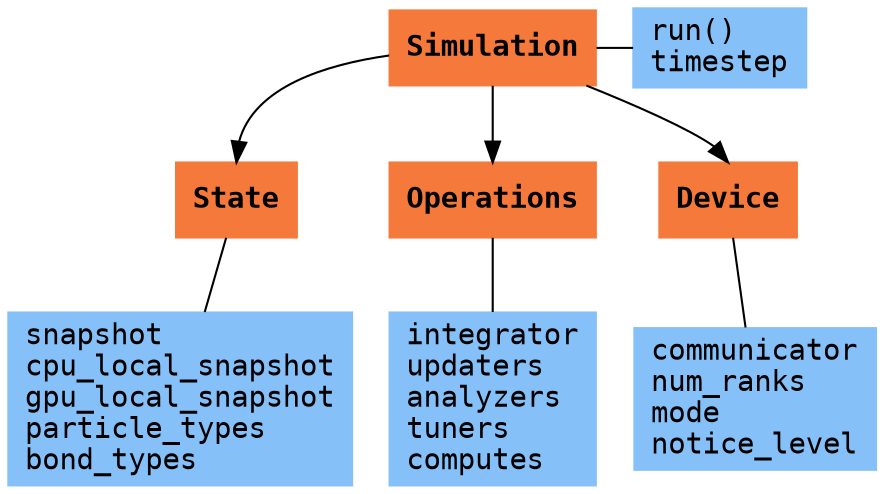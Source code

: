 digraph {
	graph [bgcolor="#ffffff00"]
	node [	file=white,
		fontcolor=black,
		shape=box,
		style=filled,
		fontname="monospace",
		color="#85c0f9"
	];
	
	/* Base object */
	Simulation [fontname="monospace bold", color="#f5793a"];
	State [fontname="monospace bold", color="#f5793a"];
	Operations [fontname="monospace bold", color="#f5793a"];
	Device [fontname="monospace bold", color="#f5793a"];

	Simulation -> State [headport=n];
	Simulation -> Operations;
	Simulation -> Device [headport=n];

	/* Sub Simulation */
	subsimulation [label="run()\ltimestep\l"];
	{ rank=same; "Simulation"; "subsimulation"; }

	Simulation -> subsimulation [arrowhead=none];

	/* Sub State */
	substate [
		label=
	"snapshot\lcpu_local_snapshot\lgpu_local_snapshot\lparticle_types\lbond_types\l"
	];
	
	State -> substate [arrowhead=none];

	/* Sub Operations */
	suboperations [
		label="integrator\lupdaters\lanalyzers\ltuners\lcomputes\l"];

	Operations -> suboperations [arrowhead=none];

	/* Sub Device */
	subdevice [
		label="communicator\lnum_ranks\lmode\lnotice_level\l"];

	Device -> subdevice [arrowhead=none];
}
